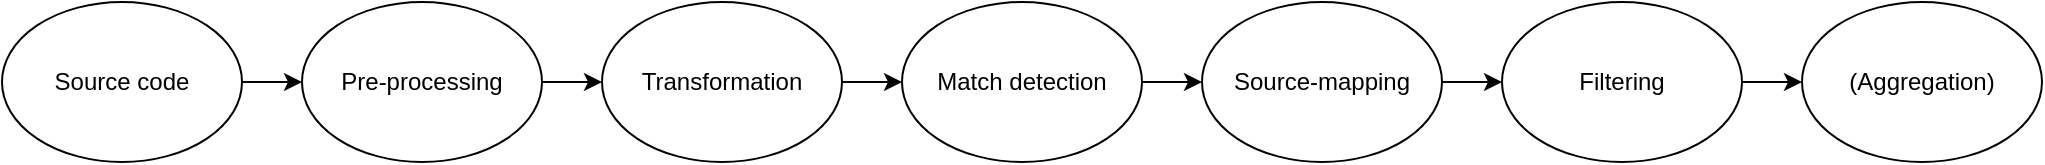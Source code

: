<mxfile version="21.2.8" type="device">
  <diagram name="Page-1" id="YmjroMXBRFDclqAFIZ__">
    <mxGraphModel dx="1434" dy="1005" grid="1" gridSize="10" guides="1" tooltips="1" connect="1" arrows="1" fold="1" page="1" pageScale="1" pageWidth="850" pageHeight="1100" math="0" shadow="0">
      <root>
        <mxCell id="0" />
        <mxCell id="1" parent="0" />
        <mxCell id="1Dk_5POOZhQ7-6XszXcm-3" value="" style="edgeStyle=orthogonalEdgeStyle;rounded=0;orthogonalLoop=1;jettySize=auto;html=1;" edge="1" parent="1" source="1Dk_5POOZhQ7-6XszXcm-1" target="1Dk_5POOZhQ7-6XszXcm-2">
          <mxGeometry relative="1" as="geometry" />
        </mxCell>
        <mxCell id="1Dk_5POOZhQ7-6XszXcm-1" value="Source code" style="ellipse;whiteSpace=wrap;html=1;" vertex="1" parent="1">
          <mxGeometry x="30" y="390" width="120" height="80" as="geometry" />
        </mxCell>
        <mxCell id="1Dk_5POOZhQ7-6XszXcm-5" value="" style="edgeStyle=orthogonalEdgeStyle;rounded=0;orthogonalLoop=1;jettySize=auto;html=1;" edge="1" parent="1" source="1Dk_5POOZhQ7-6XszXcm-2" target="1Dk_5POOZhQ7-6XszXcm-4">
          <mxGeometry relative="1" as="geometry" />
        </mxCell>
        <mxCell id="1Dk_5POOZhQ7-6XszXcm-2" value="Pre-processing" style="ellipse;whiteSpace=wrap;html=1;" vertex="1" parent="1">
          <mxGeometry x="180" y="390" width="120" height="80" as="geometry" />
        </mxCell>
        <mxCell id="1Dk_5POOZhQ7-6XszXcm-7" value="" style="edgeStyle=orthogonalEdgeStyle;rounded=0;orthogonalLoop=1;jettySize=auto;html=1;" edge="1" parent="1" source="1Dk_5POOZhQ7-6XszXcm-4" target="1Dk_5POOZhQ7-6XszXcm-6">
          <mxGeometry relative="1" as="geometry" />
        </mxCell>
        <mxCell id="1Dk_5POOZhQ7-6XszXcm-4" value="Transformation" style="ellipse;whiteSpace=wrap;html=1;" vertex="1" parent="1">
          <mxGeometry x="330" y="390" width="120" height="80" as="geometry" />
        </mxCell>
        <mxCell id="1Dk_5POOZhQ7-6XszXcm-9" value="" style="edgeStyle=orthogonalEdgeStyle;rounded=0;orthogonalLoop=1;jettySize=auto;html=1;" edge="1" parent="1" source="1Dk_5POOZhQ7-6XszXcm-6" target="1Dk_5POOZhQ7-6XszXcm-8">
          <mxGeometry relative="1" as="geometry" />
        </mxCell>
        <mxCell id="1Dk_5POOZhQ7-6XszXcm-6" value="Match detection" style="ellipse;whiteSpace=wrap;html=1;" vertex="1" parent="1">
          <mxGeometry x="480" y="390" width="120" height="80" as="geometry" />
        </mxCell>
        <mxCell id="1Dk_5POOZhQ7-6XszXcm-11" value="" style="edgeStyle=orthogonalEdgeStyle;rounded=0;orthogonalLoop=1;jettySize=auto;html=1;" edge="1" parent="1" source="1Dk_5POOZhQ7-6XszXcm-8" target="1Dk_5POOZhQ7-6XszXcm-10">
          <mxGeometry relative="1" as="geometry" />
        </mxCell>
        <mxCell id="1Dk_5POOZhQ7-6XszXcm-8" value="Source-mapping" style="ellipse;whiteSpace=wrap;html=1;" vertex="1" parent="1">
          <mxGeometry x="630" y="390" width="120" height="80" as="geometry" />
        </mxCell>
        <mxCell id="1Dk_5POOZhQ7-6XszXcm-13" value="" style="edgeStyle=orthogonalEdgeStyle;rounded=0;orthogonalLoop=1;jettySize=auto;html=1;" edge="1" parent="1" source="1Dk_5POOZhQ7-6XszXcm-10" target="1Dk_5POOZhQ7-6XszXcm-12">
          <mxGeometry relative="1" as="geometry" />
        </mxCell>
        <mxCell id="1Dk_5POOZhQ7-6XszXcm-10" value="Filtering" style="ellipse;whiteSpace=wrap;html=1;" vertex="1" parent="1">
          <mxGeometry x="780" y="390" width="120" height="80" as="geometry" />
        </mxCell>
        <mxCell id="1Dk_5POOZhQ7-6XszXcm-12" value="(Aggregation)" style="ellipse;whiteSpace=wrap;html=1;" vertex="1" parent="1">
          <mxGeometry x="930" y="390" width="120" height="80" as="geometry" />
        </mxCell>
      </root>
    </mxGraphModel>
  </diagram>
</mxfile>
